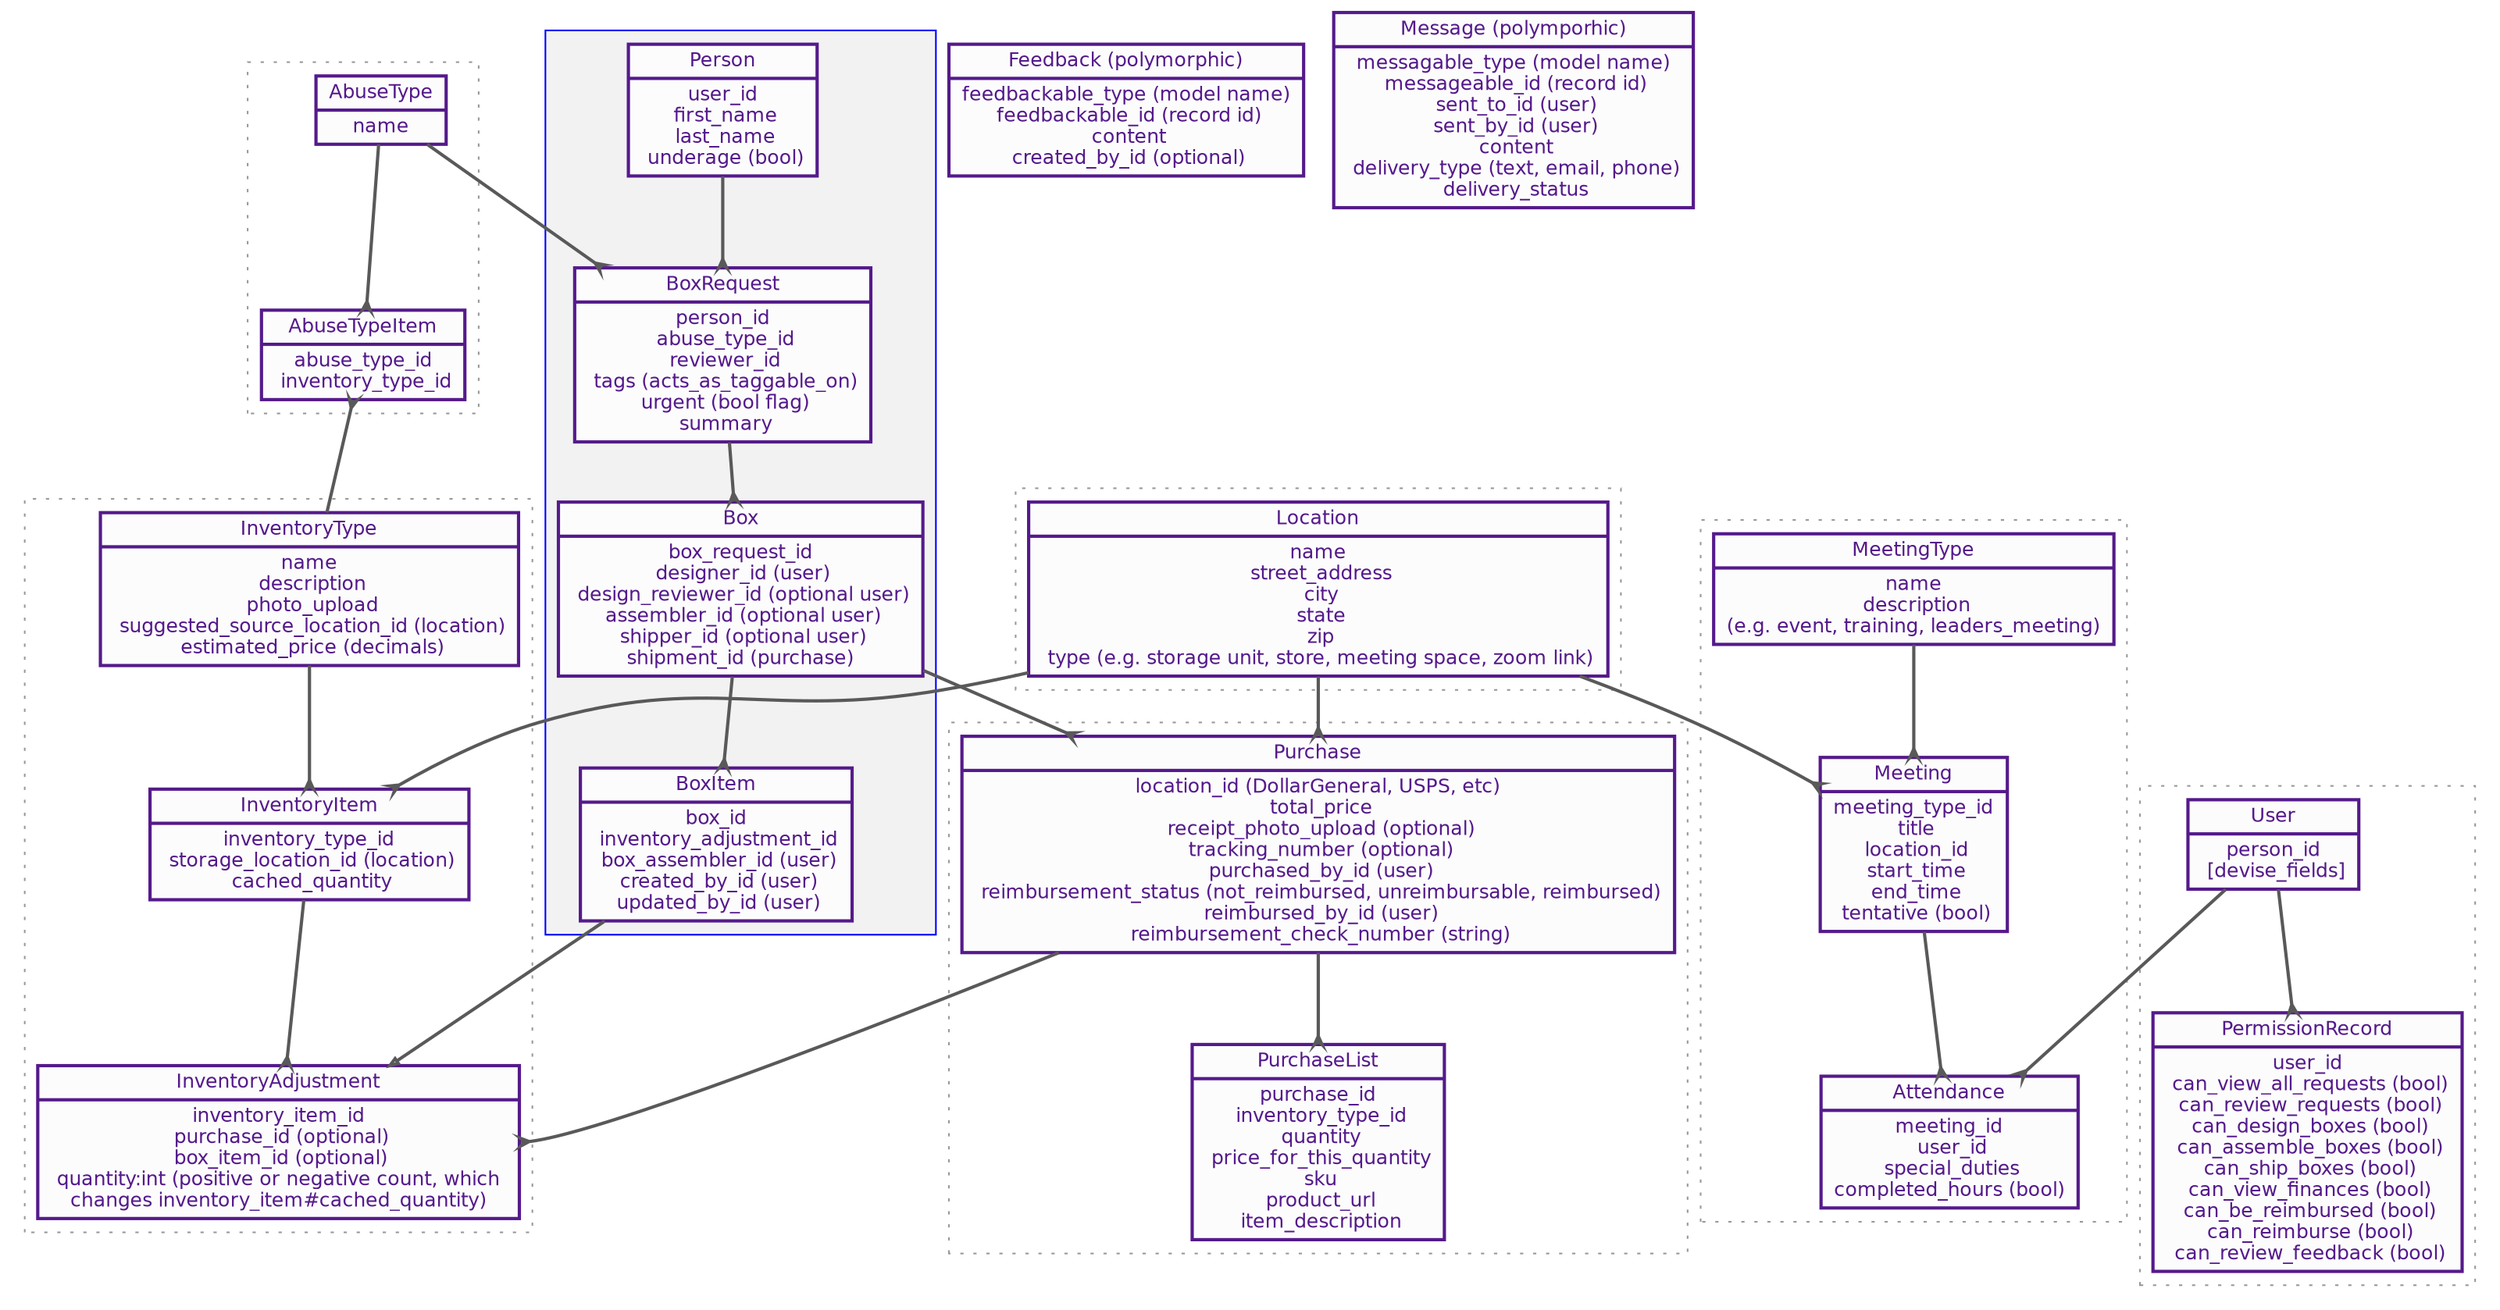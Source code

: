 digraph G {

  // start styles
  // rankdir=LR

  graph [fontname="helvetica",fontsize=14,splines=true,pad=0.1,compound=true,color="grey60",fontcolor="grey10",fillcolor=grey95,style="filled"];
  node [fontname="helvetica",fontsize=12,color=purple4,shape=box,style="filled",fontcolor=purple4,fillcolor=grey99,penwidth=2];
  edge [fontname="helvetica",color=grey35,fontcolor=black,arrowhead="normal",penwidth=2,arrowsize=0.5];

  // end styles

  subgraph cluster_c0 {
    AbuseType -> AbuseTypeItem [arrowhead=crow];
    style="dotted"
  }


  subgraph cluster_c2 {
    InventoryType -> InventoryItem [arrowhead=crow];
    InventoryItem -> InventoryAdjustment [arrowhead=crow];
    style="dotted"
      node [color=blue,
           style=filled,
           fontcolor=black]
  }

  subgraph cluster_c3 {
    color="blue";
    Person -> BoxRequest [arrowhead=crow];
    BoxRequest -> Box [arrowhead=crow];
    Box -> BoxItem [arrowhead=crow];

  }

  subgraph cluster_c4 {
    MeetingType -> Meeting [arrowhead=crow];
    Meeting -> Attendance  [arrowhead=crow];
    style="dotted"
  }

  subgraph cluster_c5 {
    User -> PermissionRecord [arrowhead=crow];
    style="dotted"
  }


  subgraph cluster_c6 {
    Purchase -> PurchaseList [arrowhead=crow];
    style="dotted"
  }

  subgraph cluster_c7 {
    Location;
    style="dotted"
  }

  AbuseType -> BoxRequest [arrowhead=crow];
  InventoryType -> AbuseTypeItem [arrowhead=crow];
  BoxItem -> InventoryAdjustment [arrowhead=one];
  Purchase -> InventoryAdjustment:e [arrowhead=crow];
  Box -> Purchase [arrowhead=crow];
  Location -> InventoryItem [arrowhead=crow];
  Location -> Meeting [arrowhead=crow];
  Location -> Purchase [arrowhead=crow];

  //      User -> BoxRequest;
  //      User -> Box;
  //      User -> Purchase;
  //      User -> BoxItem;
  //      User -> Message [arrowhead=none];
  User -> Attendance [arrowhead=crow];
  // Box -> Message [arrowhead=crow];


  //  ******RELATIONS*******
  Feedback [
    shape=record;
  label="{Feedback (polymorphic)|
    feedbackable_type (model name)\n
    feedbackable_id (record id)\n
    content\n
    created_by_id (optional)\n


}"]
Message [
  shape=record;
  label="{Message (polymporhic)|
  messagable_type (model name)\n
  messageable_id (record id)\n
  sent_to_id (user)\n
  sent_by_id (user)\n
  content\n
  delivery_type (text, email, phone)\n
  delivery_status\n
  }"]

Location [
  shape=record;
  label="{Location|
  name\n
  street_address\n
  city\n
  state\n
  zip\n
  type (e.g. storage unit, store, meeting space, zoom link)\n
  }"]
Person [
  shape=record;
  label="{
    Person|
      user_id\n
      first_name\n
      last_name\n
      underage (bool)\n
  }"]
AbuseType [
  shape=record;
  label="{
    AbuseType|
      name\n
  }"]
AbuseTypeItem [
  shape=record;
  label="{
    AbuseTypeItem|
      abuse_type_id\n
      inventory_type_id\n
  }"]
BoxRequest [
  shape=record;
  label="{BoxRequest|
  person_id\n
  abuse_type_id\n
  reviewer_id\n
  tags (acts_as_taggable_on)\n
  urgent (bool flag)\n
  summary\n
  }"]
Purchase [
  shape=record;
  label="{Purchase|
  location_id (DollarGeneral, USPS, etc)\n
  total_price\n
  receipt_photo_upload (optional)\n
  tracking_number (optional)\n
  purchased_by_id (user)\n
  reimbursement_status (not_reimbursed, unreimbursable, reimbursed)\n
  reimbursed_by_id (user)\n
  reimbursement_check_number (string)\n

  }"]
PurchaseList [
  shape=record;
  label="{PurchaseList|
  purchase_id\n
  inventory_type_id\n
  quantity\n
  price_for_this_quantity\n
  sku\n
  product_url\n
  item_description\n
  }"]
InventoryType [
  shape=record;
  label="{InventoryType|
  name\n
  description\n
  photo_upload\n
  suggested_source_location_id (location)\n
  estimated_price (decimals)\n
  }"]
InventoryItem [
  shape=record;
  label="{InventoryItem|
  inventory_type_id\n
  storage_location_id (location)\n
  cached_quantity\n
  }"]
InventoryAdjustment [
  shape=record;
  label="{InventoryAdjustment|
  inventory_item_id\n
  purchase_id (optional)\n
  box_item_id (optional)\n
  quantity:int (positive or negative count, which \nchanges inventory_item#cached_quantity)\n
  }"]
User [
  shape=record;
  label="{User|
  person_id\n
  [devise_fields]
  }"]
Box [
  shape=record;
  label="{Box|
  box_request_id\n
  designer_id (user)\n
  design_reviewer_id (optional user)\n
  assembler_id (optional user)\n
  shipper_id (optional user)\n
shipment_id (purchase)
  }"]
BoxItem [
  shape=record;
  label="{BoxItem|
  box_id\n
  inventory_adjustment_id\n
  box_assembler_id (user)\n
  created_by_id (user)\n
  updated_by_id (user)\n
  }"]
MeetingType [
  shape=record;
  label="{MeetingType|
  name\n
  description\n
(e.g. event, training, leaders_meeting)
  }"]
Meeting [
  shape=record;
  label="{Meeting|
  meeting_type_id\n
  title\n
  location_id\n
  start_time\n
  end_time\n
  tentative (bool)\n
  }"]
Attendance [
  shape=record;
  label="{Attendance|
  meeting_id\n
  user_id\n
  special_duties\n
completed_hours (bool)
  }"]

PermissionRecord [
  shape=record;
  label="{PermissionRecord|
  user_id\n
  can_view_all_requests (bool)\n
  can_review_requests (bool)\n
  can_design_boxes (bool)\n
  can_assemble_boxes (bool)\n
  can_ship_boxes (bool)\n
  can_view_finances (bool)\n
  can_be_reimbursed (bool)\n
  can_reimburse (bool)\n
  can_review_feedback (bool)\n
  }"]

}





